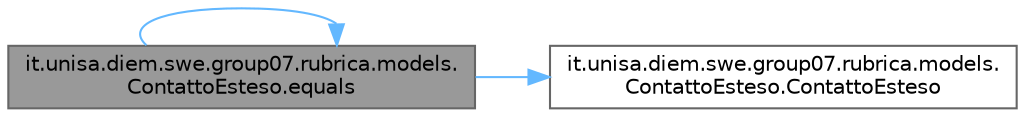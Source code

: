 digraph "it.unisa.diem.swe.group07.rubrica.models.ContattoEsteso.equals"
{
 // LATEX_PDF_SIZE
  bgcolor="transparent";
  edge [fontname=Helvetica,fontsize=10,labelfontname=Helvetica,labelfontsize=10];
  node [fontname=Helvetica,fontsize=10,shape=box,height=0.2,width=0.4];
  rankdir="LR";
  Node1 [id="Node000001",label="it.unisa.diem.swe.group07.rubrica.models.\lContattoEsteso.equals",height=0.2,width=0.4,color="gray40", fillcolor="grey60", style="filled", fontcolor="black",tooltip="verifica l'uguaglianza tra due oggetti di tipo \"ContattoEsteso\"."];
  Node1 -> Node2 [id="edge1_Node000001_Node000002",color="steelblue1",style="solid",tooltip=" "];
  Node2 [id="Node000002",label="it.unisa.diem.swe.group07.rubrica.models.\lContattoEsteso.ContattoEsteso",height=0.2,width=0.4,color="grey40", fillcolor="white", style="filled",URL="$classit_1_1unisa_1_1diem_1_1swe_1_1group07_1_1rubrica_1_1models_1_1_contatto_esteso.html#aa5d281723bea72bec0a9053674689063",tooltip="costruttore della classe Contatto Esteso senza ingressi, serve per agevolare l'import"];
  Node1 -> Node1 [id="edge2_Node000001_Node000001",color="steelblue1",style="solid",tooltip=" "];
}
